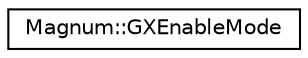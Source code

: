 digraph "圖形化之類別階層"
{
  edge [fontname="Helvetica",fontsize="10",labelfontname="Helvetica",labelfontsize="10"];
  node [fontname="Helvetica",fontsize="10",shape=record];
  rankdir="LR";
  Node1 [label="Magnum::GXEnableMode",height=0.2,width=0.4,color="black", fillcolor="white", style="filled",URL="$class_magnum_1_1_g_x_enable_mode.html"];
}
